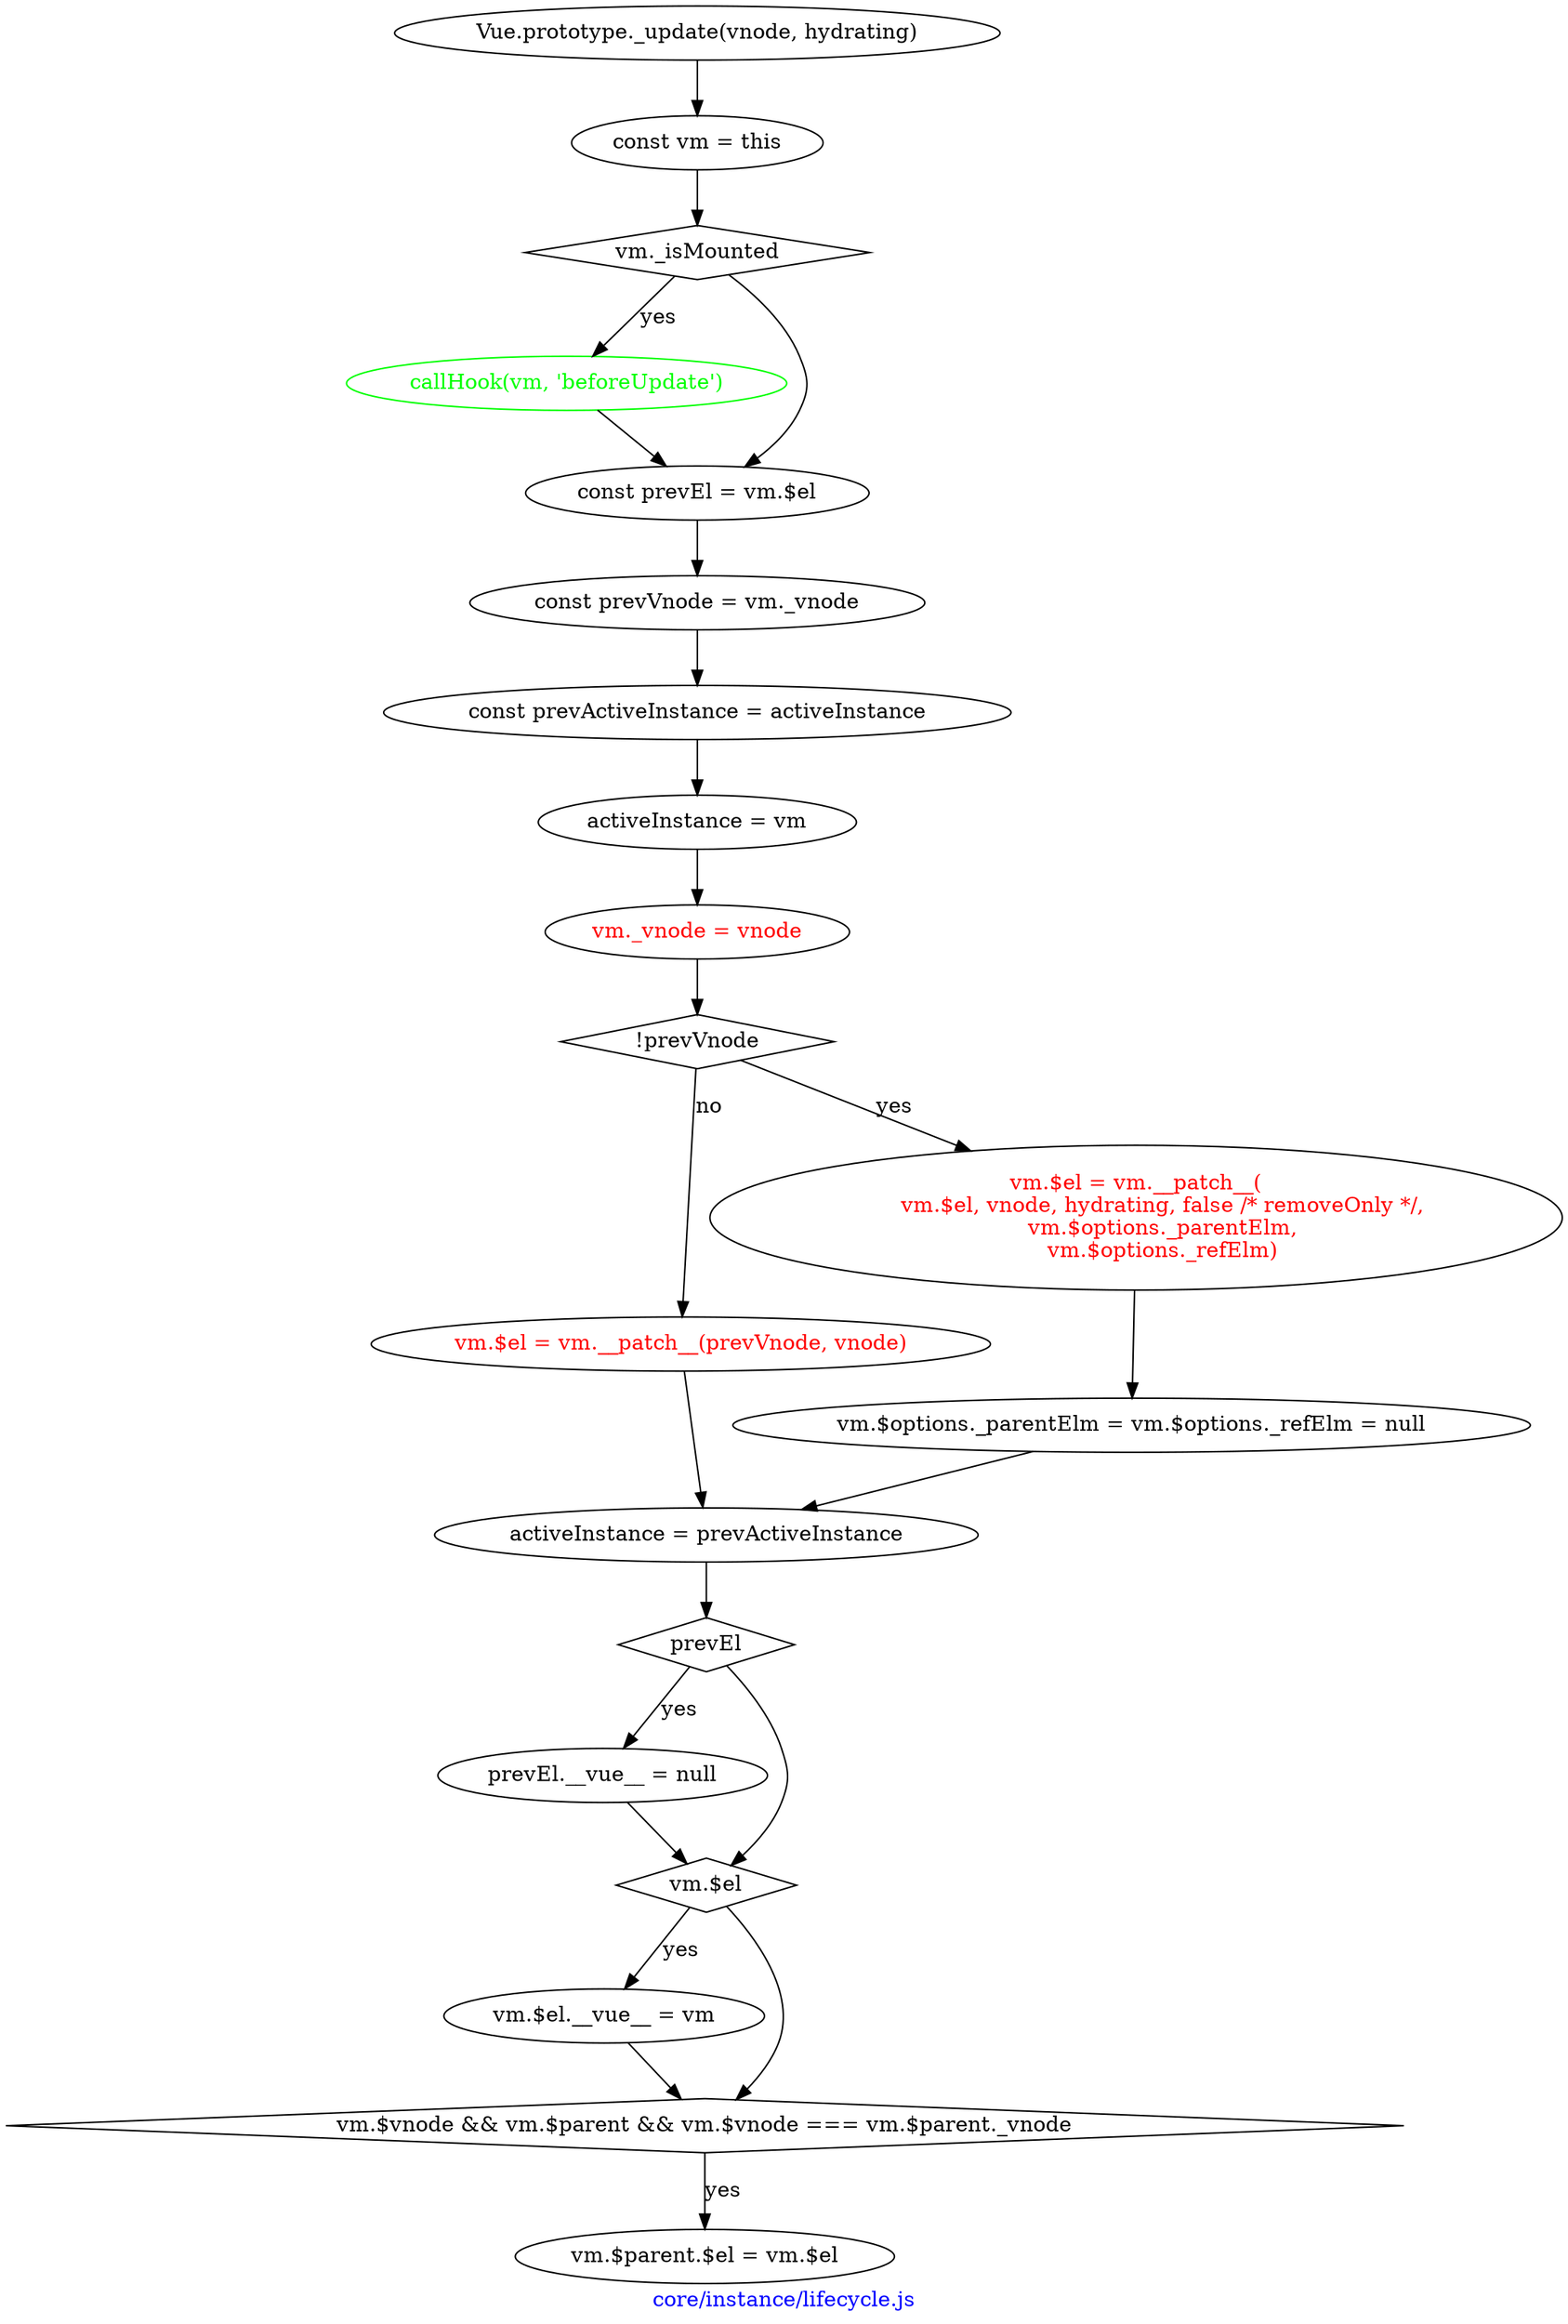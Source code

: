 digraph G {
    graph [
        label="core/instance/lifecycle.js"
        fontcolor=blue
    ]
    start [
        label="Vue.prototype._update(vnode, hydrating)"
    ]
    varVm [
        label="const vm = this"
    ]
    start -> varVm
    isMounted [
        label="vm._isMounted"
        shape=diamond
    ]
    varVm -> isMounted
    callBeforeUpdateHook [
        label="callHook(vm, 'beforeUpdate')"
        color=green
        fontcolor=green
    ]

    isMounted -> callBeforeUpdateHook [label="yes"]
    varPrevEl [
        label="const prevEl = vm.$el"
    ]
    isMounted -> varPrevEl
    callBeforeUpdateHook -> varPrevEl
    varPrevVnode [
        label="const prevVnode = vm._vnode"
    ]
    varPrevEl -> varPrevVnode
    varInstance [
        label="const prevActiveInstance = activeInstance"
    ]
    varPrevVnode -> varInstance

    resetActiveInstance [
        label="activeInstance = vm"
    ]
    varInstance -> resetActiveInstance
    setVnode [
        label="vm._vnode = vnode"
        fontcolor=red
    ]
    resetActiveInstance -> setVnode
    prevVnodeIsTrue [
        label="!prevVnode"
        shape=diamond
    ]
    setVnode -> prevVnodeIsTrue
    patch [
        label="vm.$el = vm.__patch__(prevVnode, vnode)"
        fontcolor=red
    ]
    prevVnodeIsTrue -> patch [label="no"]
    init [
        label="vm.$el = vm.__patch__(
        vm.$el, vnode, hydrating, false /* removeOnly */,
        vm.$options._parentElm,
        vm.$options._refElm)"
        fontcolor=red
    ]
    prevVnodeIsTrue -> init [label="yes"]
    set [
        label="vm.$options._parentElm = vm.$options._refElm = null"
    ]
    init -> set

    resetActiveInstance1 [
        label="activeInstance = prevActiveInstance"
    ]
    patch -> resetActiveInstance1
    set -> resetActiveInstance1

    prevEl [
        label="prevEl"
        shape=diamond   
    ]

    resetActiveInstance1 -> prevEl
    resetVue [
        label="prevEl.__vue__ = null"
    ]
    prevEl -> resetVue [label="yes"]

    el [
        label="vm.$el"
        shape=diamond
    ]
    prevEl -> el
    resetVue -> el

    resetElVue [
        label="vm.$el.__vue__ = vm"
    ]

    el -> resetElVue [label="yes"]

    parentNeedUpdate [
        label="vm.$vnode && vm.$parent && vm.$vnode === vm.$parent._vnode"
        shape=diamond
    ]
    el -> parentNeedUpdate
    resetElVue -> parentNeedUpdate
    updateParent [
        label="vm.$parent.$el = vm.$el"
    ]
    parentNeedUpdate -> updateParent [label="yes"]
}